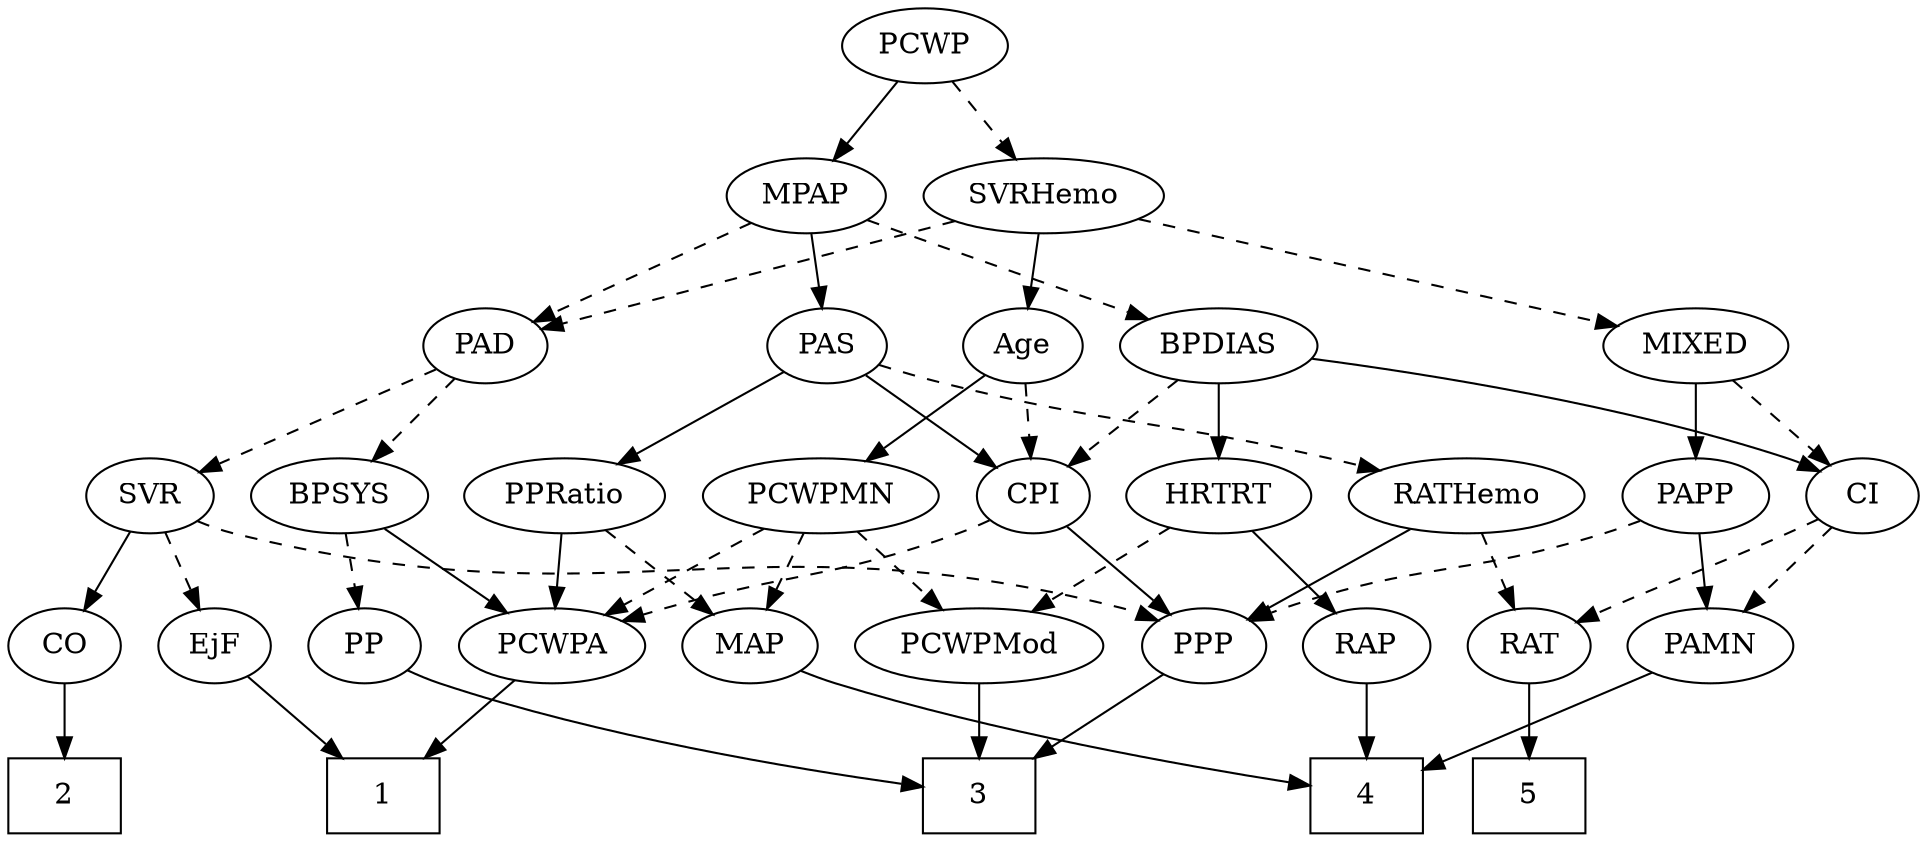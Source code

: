 strict digraph {
	graph [bb="0,0,860,396"];
	node [label="\N"];
	1	[height=0.5,
		pos="179,18",
		shape=box,
		width=0.75];
	2	[height=0.5,
		pos="27,18",
		shape=box,
		width=0.75];
	3	[height=0.5,
		pos="449,18",
		shape=box,
		width=0.75];
	4	[height=0.5,
		pos="619,18",
		shape=box,
		width=0.75];
	5	[height=0.5,
		pos="692,18",
		shape=box,
		width=0.75];
	Age	[height=0.5,
		pos="463,234",
		width=0.75];
	CPI	[height=0.5,
		pos="465,162",
		width=0.75];
	Age -> CPI	[pos="e,464.51,180.1 463.49,215.7 463.71,207.98 463.98,198.71 464.23,190.11",
		style=dashed];
	PCWPMN	[height=0.5,
		pos="370,162",
		width=1.3902];
	Age -> PCWPMN	[pos="e,390.66,178.55 445.51,219.83 432.37,209.94 414.08,196.18 398.79,184.67",
		style=solid];
	EjF	[height=0.5,
		pos="99,90",
		width=0.75];
	EjF -> 1	[pos="e,159.55,36.019 114.81,75.17 125.34,65.953 139.46,53.599 151.77,42.823",
		style=solid];
	RAP	[height=0.5,
		pos="619,90",
		width=0.77632];
	RAP -> 4	[pos="e,619,36.104 619,71.697 619,63.983 619,54.712 619,46.112",
		style=solid];
	MIXED	[height=0.5,
		pos="756,234",
		width=1.1193];
	CI	[height=0.5,
		pos="833,162",
		width=0.75];
	MIXED -> CI	[pos="e,817.53,177.07 773.09,217.46 783.89,207.65 797.98,194.83 809.79,184.1",
		style=dashed];
	PAPP	[height=0.5,
		pos="756,162",
		width=0.88464];
	MIXED -> PAPP	[pos="e,756,180.1 756,215.7 756,207.98 756,198.71 756,190.11",
		style=solid];
	MPAP	[height=0.5,
		pos="368,306",
		width=0.97491];
	PAD	[height=0.5,
		pos="227,234",
		width=0.79437];
	MPAP -> PAD	[pos="e,249.07,245.96 343.76,292.97 320.06,281.2 283.87,263.23 258.06,250.42",
		style=dashed];
	PAS	[height=0.5,
		pos="376,234",
		width=0.75];
	MPAP -> PAS	[pos="e,374.05,252.1 369.98,287.7 370.86,279.98 371.92,270.71 372.9,262.11",
		style=solid];
	BPDIAS	[height=0.5,
		pos="550,234",
		width=1.1735];
	MPAP -> BPDIAS	[pos="e,519.57,246.67 395.46,294.38 400.94,292.27 406.65,290.06 412,288 444.95,275.31 482.35,260.95 509.9,250.38",
		style=dashed];
	BPSYS	[height=0.5,
		pos="167,162",
		width=1.0471];
	PCWPA	[height=0.5,
		pos="258,90",
		width=1.1555];
	BPSYS -> PCWPA	[pos="e,238.42,106.07 186.3,146.15 199.12,136.29 216.15,123.19 230.4,112.23",
		style=solid];
	PP	[height=0.5,
		pos="171,90",
		width=0.75];
	BPSYS -> PP	[pos="e,170.02,108.1 167.99,143.7 168.43,135.98 168.96,126.71 169.45,118.11",
		style=dashed];
	PAD -> BPSYS	[pos="e,180.83,179.13 213.98,217.81 206.26,208.8 196.29,197.18 187.53,186.95",
		style=dashed];
	SVR	[height=0.5,
		pos="83,162",
		width=0.77632];
	PAD -> SVR	[pos="e,104.6,173.5 205.13,222.37 180.78,210.53 141.24,191.31 113.77,177.96",
		style=dashed];
	CO	[height=0.5,
		pos="27,90",
		width=0.75];
	CO -> 2	[pos="e,27,36.104 27,71.697 27,63.983 27,54.712 27,46.112",
		style=solid];
	RATHemo	[height=0.5,
		pos="657,162",
		width=1.3721];
	PAS -> RATHemo	[pos="e,620.3,174.23 399.19,224.64 407.85,221.69 417.81,218.48 427,216 502.39,195.62 523.25,199 599,180 602.78,179.05 606.69,178.02 610.61,\
176.95",
		style=dashed];
	PAS -> CPI	[pos="e,448.03,176.35 392.74,219.83 406.08,209.34 424.96,194.49 440.08,182.6",
		style=solid];
	PPRatio	[height=0.5,
		pos="262,162",
		width=1.1013];
	PAS -> PPRatio	[pos="e,284.57,176.86 356.66,221.13 339.29,210.46 313.46,194.6 293.17,182.14",
		style=solid];
	PAMN	[height=0.5,
		pos="774,90",
		width=1.011];
	PAMN -> 4	[pos="e,646.07,31.468 747.73,77.276 723.79,66.579 687.49,50.305 656,36 655.8,35.909 655.6,35.817 655.39,35.725",
		style=solid];
	RAT	[height=0.5,
		pos="692,90",
		width=0.75827];
	RATHemo -> RAT	[pos="e,683.85,107.31 665.47,144.05 669.62,135.77 674.69,125.62 679.29,116.42",
		style=dashed];
	PPP	[height=0.5,
		pos="546,90",
		width=0.75];
	RATHemo -> PPP	[pos="e,565.08,103.03 633.46,146.15 615.96,135.12 592.03,120.03 573.62,108.42",
		style=solid];
	CPI -> PCWPA	[pos="e,289.41,101.89 443.91,150.39 439.07,148.14 433.91,145.88 429,144 376.59,123.96 361.46,125.03 308,108 305.08,107.07 302.07,106.09 \
299.04,105.1",
		style=dashed];
	CPI -> PPP	[pos="e,530.03,104.8 481,147.17 492.76,137.01 508.94,123.03 522.21,111.56",
		style=solid];
	RAT -> 5	[pos="e,692,36.104 692,71.697 692,63.983 692,54.712 692,46.112",
		style=solid];
	SVR -> EjF	[pos="e,95.051,108.28 86.873,144.05 88.655,136.26 90.812,126.82 92.811,118.08",
		style=dashed];
	SVR -> CO	[pos="e,39.393,106.49 70.572,145.46 63.249,136.31 53.843,124.55 45.646,114.31",
		style=solid];
	SVR -> PPP	[pos="e,525.53,102.17 104.06,149.84 109.16,147.56 114.67,145.42 120,144 288.16,99.02 342.08,153.86 510,108 511.95,107.47 513.92,106.83 \
515.89,106.13",
		style=dashed];
	PCWPMod	[height=0.5,
		pos="449,90",
		width=1.4443];
	PCWPMod -> 3	[pos="e,449,36.104 449,71.697 449,63.983 449,54.712 449,46.112",
		style=solid];
	PCWPA -> 1	[pos="e,198.42,36.211 240.47,73.465 230.35,64.498 217.41,53.031 206.01,42.935",
		style=solid];
	PCWPMN -> PCWPMod	[pos="e,430.87,107.06 387.93,145.12 398.36,135.87 411.68,124.07 423.22,113.84",
		style=dashed];
	PCWPMN -> PCWPA	[pos="e,280.95,105.35 346.25,146.15 329.84,135.9 307.84,122.15 289.91,110.94",
		style=dashed];
	MAP	[height=0.5,
		pos="348,90",
		width=0.84854];
	PCWPMN -> MAP	[pos="e,353.28,107.79 364.67,144.05 362.16,136.06 359.1,126.33 356.3,117.4",
		style=dashed];
	SVRHemo	[height=0.5,
		pos="471,306",
		width=1.3902];
	SVRHemo -> Age	[pos="e,464.95,252.1 469.02,287.7 468.14,279.98 467.08,270.71 466.1,262.11",
		style=solid];
	SVRHemo -> MIXED	[pos="e,721.34,243.51 511.23,295.12 564.1,282.13 656.66,259.4 711.55,245.92",
		style=dashed];
	SVRHemo -> PAD	[pos="e,252.44,242.27 433.23,294.11 426.18,292.08 418.86,289.97 412,288 359.9,273.03 299.53,255.75 262.3,245.1",
		style=dashed];
	BPDIAS -> CPI	[pos="e,481.51,176.6 531.14,217.46 518.82,207.32 502.63,193.99 489.35,183.05",
		style=dashed];
	BPDIAS -> CI	[pos="e,812.4,173.72 589.68,227.37 639.11,219.7 725.75,204.11 797,180 798.92,179.35 800.86,178.63 802.81,177.86",
		style=solid];
	HRTRT	[height=0.5,
		pos="550,162",
		width=1.1013];
	BPDIAS -> HRTRT	[pos="e,550,180.1 550,215.7 550,207.98 550,198.71 550,190.11",
		style=solid];
	MAP -> 4	[pos="e,591.91,23.612 371.43,78.23 376.8,75.987 382.55,73.77 388,72 454.99,50.267 535.67,33.902 581.78,25.443",
		style=solid];
	PP -> 3	[pos="e,421.96,22.878 191.61,78.295 196.56,75.996 201.9,73.739 207,72 277.74,47.898 363.93,32.098 412.02,24.434",
		style=solid];
	PPP -> 3	[pos="e,472.89,36.242 528.21,76.161 515.1,66.703 496.91,53.578 481.27,42.289",
		style=solid];
	PPRatio -> PCWPA	[pos="e,258.98,108.1 261.01,143.7 260.57,135.98 260.04,126.71 259.55,118.11",
		style=solid];
	PPRatio -> MAP	[pos="e,330.84,104.97 280.66,145.81 293.02,135.75 309.37,122.44 322.86,111.46",
		style=dashed];
	PCWP	[height=0.5,
		pos="419,378",
		width=0.97491];
	PCWP -> MPAP	[pos="e,379.76,323.15 407.17,360.76 400.8,352.02 392.81,341.05 385.71,331.31",
		style=solid];
	PCWP -> SVRHemo	[pos="e,458.64,323.63 431.06,360.76 437.47,352.14 445.47,341.36 452.63,331.73",
		style=dashed];
	CI -> PAMN	[pos="e,787.6,107.13 820.2,145.81 812.6,136.8 802.81,125.18 794.19,114.95",
		style=dashed];
	CI -> RAT	[pos="e,713.25,101.55 811.89,150.52 788.11,138.72 749.27,119.43 722.27,106.03",
		style=dashed];
	PAPP -> PAMN	[pos="e,769.56,108.28 760.36,144.05 762.36,136.26 764.79,126.82 767.04,118.08",
		style=solid];
	PAPP -> PPP	[pos="e,567.05,101.7 731.48,150.23 726.1,148.04 720.4,145.84 715,144 657.04,124.23 639.47,129.16 582,108 580.15,107.32 578.27,106.58 576.38,\
105.8",
		style=dashed];
	HRTRT -> RAP	[pos="e,604.35,105.86 565.66,145.12 575,135.64 587,123.46 597.25,113.06",
		style=solid];
	HRTRT -> PCWPMod	[pos="e,471.3,106.46 529.07,146.5 514.84,136.63 495.76,123.41 479.8,112.35",
		style=dashed];
}
